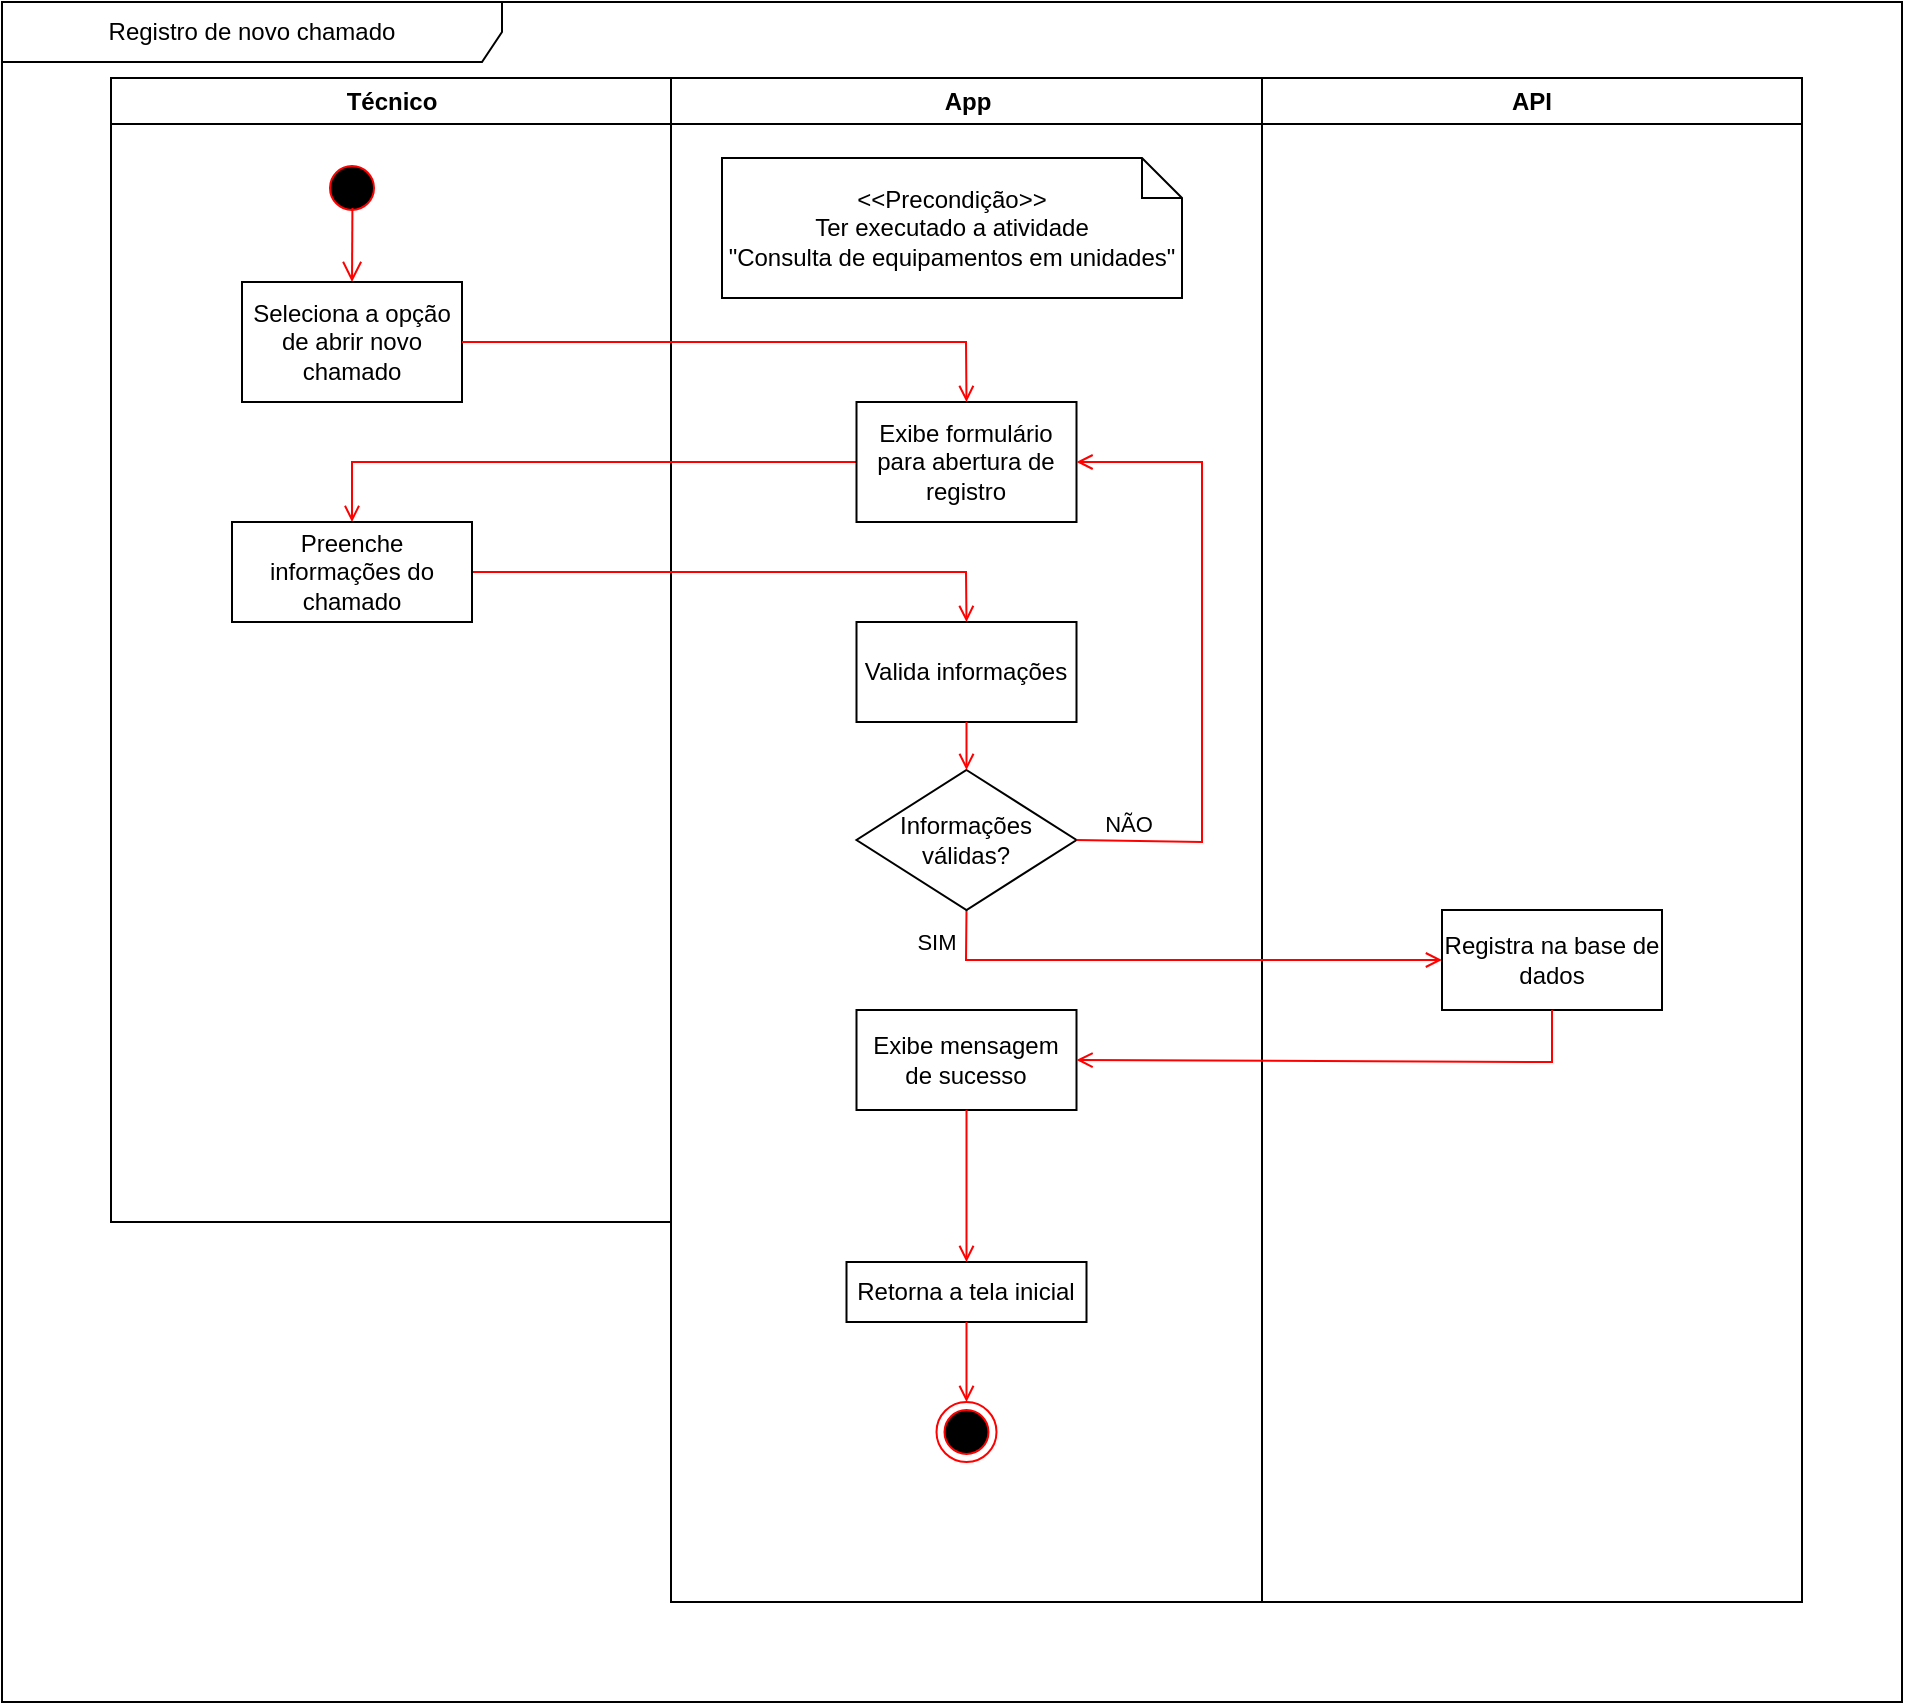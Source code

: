 <mxfile version="24.2.2" type="github">
  <diagram name="Page-1" id="e7e014a7-5840-1c2e-5031-d8a46d1fe8dd">
    <mxGraphModel dx="789" dy="447" grid="1" gridSize="10" guides="1" tooltips="1" connect="1" arrows="1" fold="1" page="1" pageScale="1" pageWidth="1169" pageHeight="826" background="none" math="0" shadow="0">
      <root>
        <mxCell id="0" />
        <mxCell id="1" parent="0" />
        <mxCell id="jnUQC-KkqRgf_QvE6ilB-41" value="Técnico" style="swimlane;whiteSpace=wrap" vertex="1" parent="1">
          <mxGeometry x="154.5" y="48" width="280" height="572" as="geometry" />
        </mxCell>
        <mxCell id="jnUQC-KkqRgf_QvE6ilB-42" value="App" style="swimlane;whiteSpace=wrap" vertex="1" parent="1">
          <mxGeometry x="434.5" y="48" width="295.5" height="762" as="geometry" />
        </mxCell>
        <mxCell id="jnUQC-KkqRgf_QvE6ilB-43" value="API" style="swimlane;whiteSpace=wrap" vertex="1" parent="1">
          <mxGeometry x="730" y="48" width="270" height="762" as="geometry" />
        </mxCell>
        <mxCell id="jnUQC-KkqRgf_QvE6ilB-45" value="" style="endArrow=open;strokeColor=#FF0000;endFill=1;rounded=0;exitX=0;exitY=0.5;exitDx=0;exitDy=0;entryX=0.5;entryY=0;entryDx=0;entryDy=0;" edge="1" parent="1" source="jnUQC-KkqRgf_QvE6ilB-54" target="jnUQC-KkqRgf_QvE6ilB-44">
          <mxGeometry relative="1" as="geometry">
            <mxPoint x="630" y="358" as="sourcePoint" />
            <mxPoint x="909" y="315" as="targetPoint" />
            <Array as="points">
              <mxPoint x="275" y="240" />
            </Array>
          </mxGeometry>
        </mxCell>
        <mxCell id="jnUQC-KkqRgf_QvE6ilB-46" value="" style="endArrow=open;strokeColor=#FF0000;endFill=1;rounded=0;entryX=0.5;entryY=0;entryDx=0;entryDy=0;exitX=1;exitY=0.5;exitDx=0;exitDy=0;" edge="1" parent="1" source="jnUQC-KkqRgf_QvE6ilB-44" target="jnUQC-KkqRgf_QvE6ilB-56">
          <mxGeometry relative="1" as="geometry">
            <mxPoint x="1140" y="390" as="sourcePoint" />
            <mxPoint x="610" y="390" as="targetPoint" />
            <Array as="points">
              <mxPoint x="582" y="295" />
            </Array>
          </mxGeometry>
        </mxCell>
        <mxCell id="jnUQC-KkqRgf_QvE6ilB-47" value="Registro de novo chamado" style="shape=umlFrame;whiteSpace=wrap;html=1;pointerEvents=0;width=250;height=30;" vertex="1" parent="1">
          <mxGeometry x="100" y="10" width="950" height="850" as="geometry" />
        </mxCell>
        <mxCell id="jnUQC-KkqRgf_QvE6ilB-48" value="" style="ellipse;html=1;shape=endState;fillColor=#000000;strokeColor=#ff0000;" vertex="1" parent="1">
          <mxGeometry x="567.25" y="710" width="30" height="30" as="geometry" />
        </mxCell>
        <mxCell id="jnUQC-KkqRgf_QvE6ilB-49" value="" style="endArrow=open;strokeColor=#FF0000;endFill=1;rounded=0;exitX=0.5;exitY=1;exitDx=0;exitDy=0;entryX=0;entryY=0.5;entryDx=0;entryDy=0;" edge="1" parent="1" source="jnUQC-KkqRgf_QvE6ilB-75" target="jnUQC-KkqRgf_QvE6ilB-57">
          <mxGeometry relative="1" as="geometry">
            <mxPoint x="642.25" y="460" as="sourcePoint" />
            <mxPoint x="625" y="635" as="targetPoint" />
            <Array as="points">
              <mxPoint x="582" y="489" />
            </Array>
          </mxGeometry>
        </mxCell>
        <mxCell id="jnUQC-KkqRgf_QvE6ilB-77" value="SIM" style="edgeLabel;html=1;align=center;verticalAlign=middle;resizable=0;points=[];" vertex="1" connectable="0" parent="jnUQC-KkqRgf_QvE6ilB-49">
          <mxGeometry x="-0.138" y="-1" relative="1" as="geometry">
            <mxPoint x="-104" y="-10" as="offset" />
          </mxGeometry>
        </mxCell>
        <mxCell id="jnUQC-KkqRgf_QvE6ilB-50" value="&amp;lt;&amp;lt;Precondição&amp;gt;&amp;gt;&lt;div&gt;Ter executado a atividade&lt;br&gt;&quot;Consulta de equipamentos em unidades&quot;&lt;br&gt;&lt;/div&gt;" style="shape=note;size=20;whiteSpace=wrap;html=1;" vertex="1" parent="1">
          <mxGeometry x="460" y="88" width="230" height="70" as="geometry" />
        </mxCell>
        <mxCell id="jnUQC-KkqRgf_QvE6ilB-51" value="" style="ellipse;shape=startState;fillColor=#000000;strokeColor=#ff0000;" vertex="1" parent="1">
          <mxGeometry x="260" y="88" width="30" height="30" as="geometry" />
        </mxCell>
        <mxCell id="jnUQC-KkqRgf_QvE6ilB-52" value="" style="edgeStyle=elbowEdgeStyle;elbow=horizontal;verticalAlign=bottom;endArrow=open;endSize=8;strokeColor=#FF0000;endFill=1;rounded=0;exitX=0.507;exitY=0.833;exitDx=0;exitDy=0;exitPerimeter=0;" edge="1" parent="1" source="jnUQC-KkqRgf_QvE6ilB-51" target="jnUQC-KkqRgf_QvE6ilB-53">
          <mxGeometry x="484.5" y="148" as="geometry">
            <mxPoint x="555" y="138" as="targetPoint" />
          </mxGeometry>
        </mxCell>
        <mxCell id="jnUQC-KkqRgf_QvE6ilB-53" value="Seleciona a opção de abrir novo chamado" style="whiteSpace=wrap;" vertex="1" parent="1">
          <mxGeometry x="220" y="150" width="110" height="60" as="geometry" />
        </mxCell>
        <mxCell id="jnUQC-KkqRgf_QvE6ilB-54" value="Exibe formulário para abertura de registro" style="whiteSpace=wrap;" vertex="1" parent="1">
          <mxGeometry x="527.25" y="210" width="110" height="60" as="geometry" />
        </mxCell>
        <mxCell id="jnUQC-KkqRgf_QvE6ilB-55" value="" style="endArrow=open;strokeColor=#FF0000;endFill=1;rounded=0;exitX=1;exitY=0.5;exitDx=0;exitDy=0;entryX=0.5;entryY=0;entryDx=0;entryDy=0;" edge="1" parent="1" source="jnUQC-KkqRgf_QvE6ilB-53" target="jnUQC-KkqRgf_QvE6ilB-54">
          <mxGeometry relative="1" as="geometry">
            <mxPoint x="390" y="200" as="sourcePoint" />
            <mxPoint x="621" y="182" as="targetPoint" />
            <Array as="points">
              <mxPoint x="582" y="180" />
            </Array>
          </mxGeometry>
        </mxCell>
        <mxCell id="jnUQC-KkqRgf_QvE6ilB-56" value="Valida informações" style="whiteSpace=wrap;" vertex="1" parent="1">
          <mxGeometry x="527.25" y="320" width="110" height="50" as="geometry" />
        </mxCell>
        <mxCell id="jnUQC-KkqRgf_QvE6ilB-57" value="Registra na base de dados" style="whiteSpace=wrap;" vertex="1" parent="1">
          <mxGeometry x="820" y="464" width="110" height="50" as="geometry" />
        </mxCell>
        <mxCell id="jnUQC-KkqRgf_QvE6ilB-58" value="Exibe mensagem de sucesso" style="whiteSpace=wrap;" vertex="1" parent="1">
          <mxGeometry x="527.25" y="514" width="110" height="50" as="geometry" />
        </mxCell>
        <mxCell id="jnUQC-KkqRgf_QvE6ilB-60" value="Retorna a tela inicial" style="whiteSpace=wrap;" vertex="1" parent="1">
          <mxGeometry x="522.25" y="640" width="120" height="30" as="geometry" />
        </mxCell>
        <mxCell id="jnUQC-KkqRgf_QvE6ilB-64" value="" style="endArrow=open;strokeColor=#FF0000;endFill=1;rounded=0;entryX=0.5;entryY=0;entryDx=0;entryDy=0;exitX=0.5;exitY=1;exitDx=0;exitDy=0;" edge="1" parent="1" source="jnUQC-KkqRgf_QvE6ilB-60" target="jnUQC-KkqRgf_QvE6ilB-48">
          <mxGeometry relative="1" as="geometry">
            <mxPoint x="290" y="840" as="sourcePoint" />
            <mxPoint x="285" y="760" as="targetPoint" />
            <Array as="points" />
          </mxGeometry>
        </mxCell>
        <mxCell id="jnUQC-KkqRgf_QvE6ilB-65" value="" style="endArrow=open;strokeColor=#FF0000;endFill=1;rounded=0;exitX=0.5;exitY=1;exitDx=0;exitDy=0;entryX=0.5;entryY=0;entryDx=0;entryDy=0;" edge="1" parent="1" source="jnUQC-KkqRgf_QvE6ilB-58" target="jnUQC-KkqRgf_QvE6ilB-60">
          <mxGeometry relative="1" as="geometry">
            <mxPoint x="508" y="655" as="sourcePoint" />
            <mxPoint x="275" y="680" as="targetPoint" />
            <Array as="points" />
          </mxGeometry>
        </mxCell>
        <mxCell id="jnUQC-KkqRgf_QvE6ilB-44" value="Preenche informações do chamado" style="whiteSpace=wrap;" vertex="1" parent="1">
          <mxGeometry x="215" y="270" width="120" height="50" as="geometry" />
        </mxCell>
        <mxCell id="jnUQC-KkqRgf_QvE6ilB-75" value="Informações válidas?" style="rhombus;whiteSpace=wrap;html=1;" vertex="1" parent="1">
          <mxGeometry x="527.25" y="394" width="110" height="70" as="geometry" />
        </mxCell>
        <mxCell id="jnUQC-KkqRgf_QvE6ilB-76" value="" style="endArrow=open;strokeColor=#FF0000;endFill=1;rounded=0;entryX=0.5;entryY=0;entryDx=0;entryDy=0;exitX=0.5;exitY=1;exitDx=0;exitDy=0;" edge="1" parent="1" source="jnUQC-KkqRgf_QvE6ilB-56" target="jnUQC-KkqRgf_QvE6ilB-75">
          <mxGeometry relative="1" as="geometry">
            <mxPoint x="345" y="305" as="sourcePoint" />
            <mxPoint x="592" y="330" as="targetPoint" />
            <Array as="points" />
          </mxGeometry>
        </mxCell>
        <mxCell id="jnUQC-KkqRgf_QvE6ilB-78" value="" style="endArrow=open;strokeColor=#FF0000;endFill=1;rounded=0;entryX=1;entryY=0.5;entryDx=0;entryDy=0;exitX=0.5;exitY=1;exitDx=0;exitDy=0;" edge="1" parent="1" source="jnUQC-KkqRgf_QvE6ilB-57" target="jnUQC-KkqRgf_QvE6ilB-58">
          <mxGeometry relative="1" as="geometry">
            <mxPoint x="700" y="560" as="sourcePoint" />
            <mxPoint x="947" y="585" as="targetPoint" />
            <Array as="points">
              <mxPoint x="875" y="540" />
            </Array>
          </mxGeometry>
        </mxCell>
        <mxCell id="jnUQC-KkqRgf_QvE6ilB-79" value="" style="endArrow=open;strokeColor=#FF0000;endFill=1;rounded=0;exitX=1;exitY=0.5;exitDx=0;exitDy=0;entryX=1;entryY=0.5;entryDx=0;entryDy=0;" edge="1" parent="1" source="jnUQC-KkqRgf_QvE6ilB-75" target="jnUQC-KkqRgf_QvE6ilB-54">
          <mxGeometry relative="1" as="geometry">
            <mxPoint x="670" y="430" as="sourcePoint" />
            <mxPoint x="908" y="455" as="targetPoint" />
            <Array as="points">
              <mxPoint x="700" y="430" />
              <mxPoint x="700" y="240" />
            </Array>
          </mxGeometry>
        </mxCell>
        <mxCell id="jnUQC-KkqRgf_QvE6ilB-81" value="NÃO" style="edgeLabel;html=1;align=center;verticalAlign=middle;resizable=0;points=[];" vertex="1" connectable="0" parent="jnUQC-KkqRgf_QvE6ilB-79">
          <mxGeometry x="-0.84" y="1" relative="1" as="geometry">
            <mxPoint y="-8" as="offset" />
          </mxGeometry>
        </mxCell>
      </root>
    </mxGraphModel>
  </diagram>
</mxfile>
